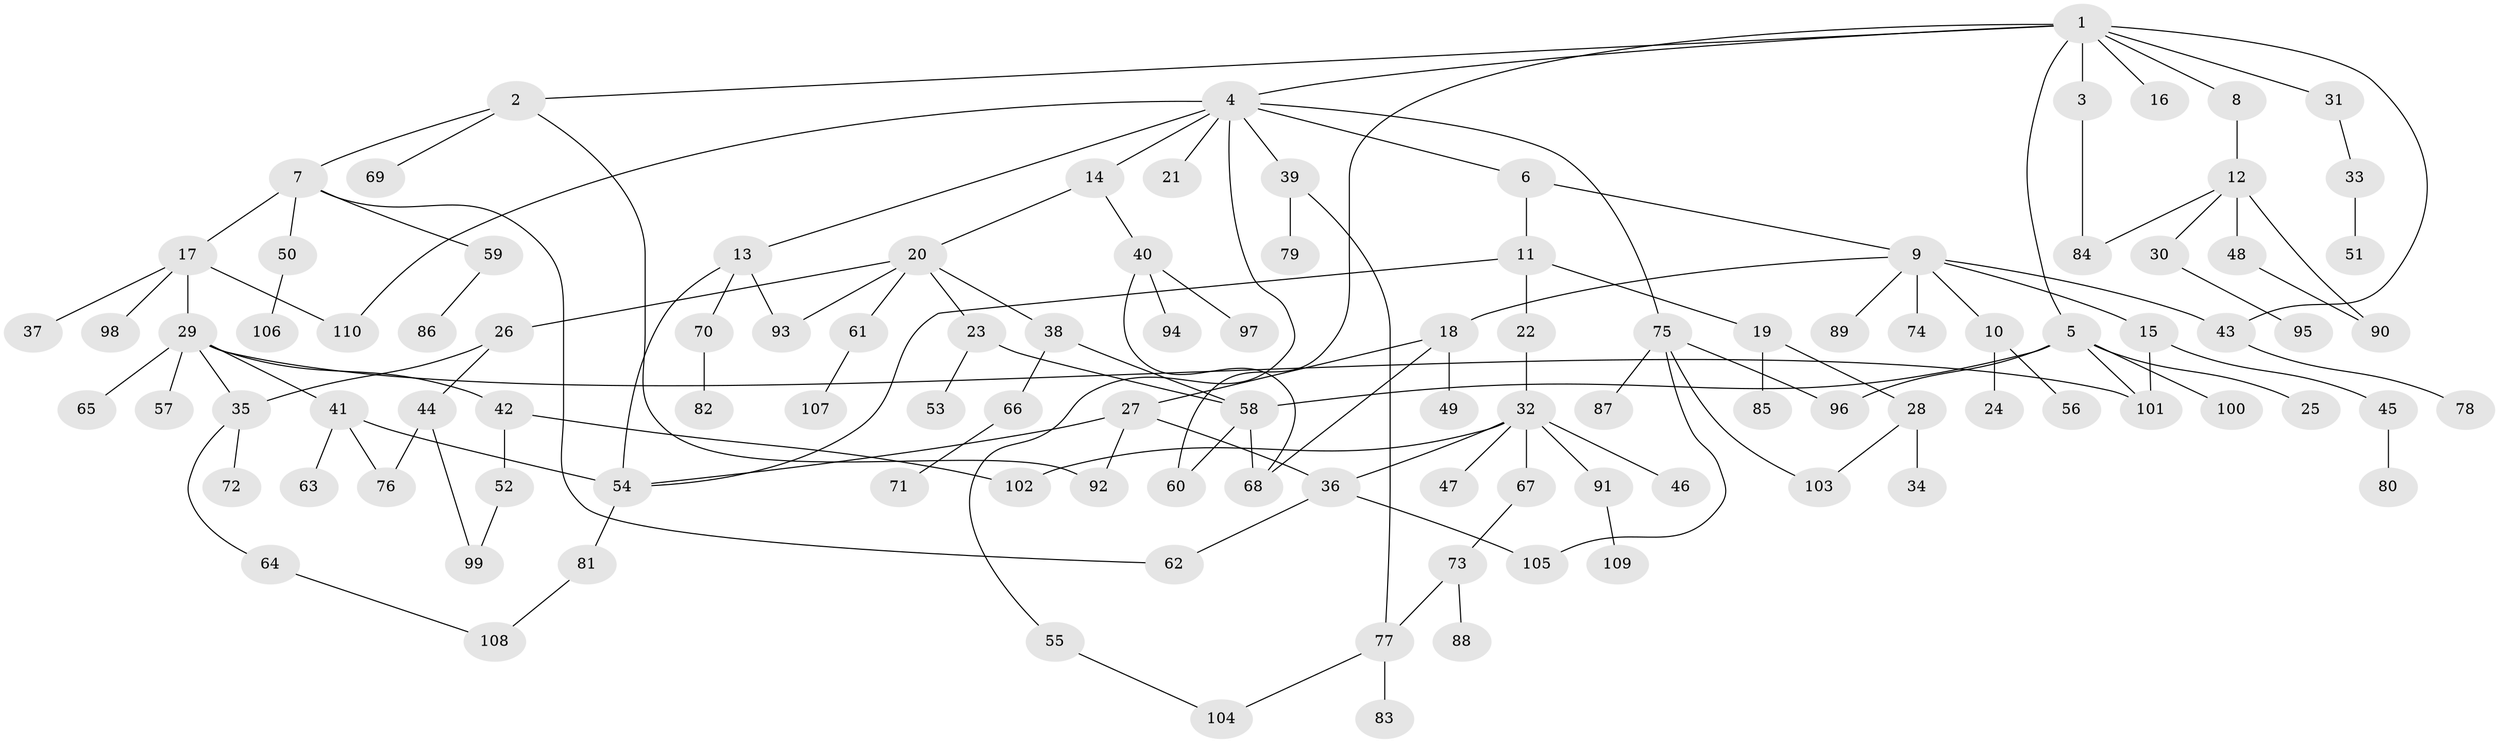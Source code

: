// coarse degree distribution, {2: 0.30303030303030304, 4: 0.030303030303030304, 1: 0.5151515151515151, 10: 0.015151515151515152, 5: 0.045454545454545456, 3: 0.030303030303030304, 7: 0.030303030303030304, 14: 0.015151515151515152, 19: 0.015151515151515152}
// Generated by graph-tools (version 1.1) at 2025/45/03/04/25 21:45:43]
// undirected, 110 vertices, 137 edges
graph export_dot {
graph [start="1"]
  node [color=gray90,style=filled];
  1;
  2;
  3;
  4;
  5;
  6;
  7;
  8;
  9;
  10;
  11;
  12;
  13;
  14;
  15;
  16;
  17;
  18;
  19;
  20;
  21;
  22;
  23;
  24;
  25;
  26;
  27;
  28;
  29;
  30;
  31;
  32;
  33;
  34;
  35;
  36;
  37;
  38;
  39;
  40;
  41;
  42;
  43;
  44;
  45;
  46;
  47;
  48;
  49;
  50;
  51;
  52;
  53;
  54;
  55;
  56;
  57;
  58;
  59;
  60;
  61;
  62;
  63;
  64;
  65;
  66;
  67;
  68;
  69;
  70;
  71;
  72;
  73;
  74;
  75;
  76;
  77;
  78;
  79;
  80;
  81;
  82;
  83;
  84;
  85;
  86;
  87;
  88;
  89;
  90;
  91;
  92;
  93;
  94;
  95;
  96;
  97;
  98;
  99;
  100;
  101;
  102;
  103;
  104;
  105;
  106;
  107;
  108;
  109;
  110;
  1 -- 2;
  1 -- 3;
  1 -- 4;
  1 -- 5;
  1 -- 8;
  1 -- 16;
  1 -- 31;
  1 -- 43;
  1 -- 60;
  2 -- 7;
  2 -- 69;
  2 -- 92;
  3 -- 84;
  4 -- 6;
  4 -- 13;
  4 -- 14;
  4 -- 21;
  4 -- 39;
  4 -- 55;
  4 -- 75;
  4 -- 110;
  5 -- 25;
  5 -- 58;
  5 -- 100;
  5 -- 96;
  5 -- 101;
  6 -- 9;
  6 -- 11;
  7 -- 17;
  7 -- 50;
  7 -- 59;
  7 -- 62;
  8 -- 12;
  9 -- 10;
  9 -- 15;
  9 -- 18;
  9 -- 43;
  9 -- 74;
  9 -- 89;
  10 -- 24;
  10 -- 56;
  11 -- 19;
  11 -- 22;
  11 -- 54;
  12 -- 30;
  12 -- 48;
  12 -- 90;
  12 -- 84;
  13 -- 70;
  13 -- 93;
  13 -- 54;
  14 -- 20;
  14 -- 40;
  15 -- 45;
  15 -- 101;
  17 -- 29;
  17 -- 37;
  17 -- 98;
  17 -- 110;
  18 -- 27;
  18 -- 49;
  18 -- 68;
  19 -- 28;
  19 -- 85;
  20 -- 23;
  20 -- 26;
  20 -- 38;
  20 -- 61;
  20 -- 93;
  22 -- 32;
  23 -- 53;
  23 -- 58;
  26 -- 35;
  26 -- 44;
  27 -- 36;
  27 -- 54;
  27 -- 92;
  28 -- 34;
  28 -- 103;
  29 -- 41;
  29 -- 42;
  29 -- 57;
  29 -- 65;
  29 -- 101;
  29 -- 35;
  30 -- 95;
  31 -- 33;
  32 -- 46;
  32 -- 47;
  32 -- 67;
  32 -- 91;
  32 -- 102;
  32 -- 36;
  33 -- 51;
  35 -- 64;
  35 -- 72;
  36 -- 62;
  36 -- 105;
  38 -- 66;
  38 -- 58;
  39 -- 79;
  39 -- 77;
  40 -- 94;
  40 -- 97;
  40 -- 68;
  41 -- 63;
  41 -- 54;
  41 -- 76;
  42 -- 52;
  42 -- 102;
  43 -- 78;
  44 -- 76;
  44 -- 99;
  45 -- 80;
  48 -- 90;
  50 -- 106;
  52 -- 99;
  54 -- 81;
  55 -- 104;
  58 -- 60;
  58 -- 68;
  59 -- 86;
  61 -- 107;
  64 -- 108;
  66 -- 71;
  67 -- 73;
  70 -- 82;
  73 -- 77;
  73 -- 88;
  75 -- 87;
  75 -- 96;
  75 -- 103;
  75 -- 105;
  77 -- 83;
  77 -- 104;
  81 -- 108;
  91 -- 109;
}
